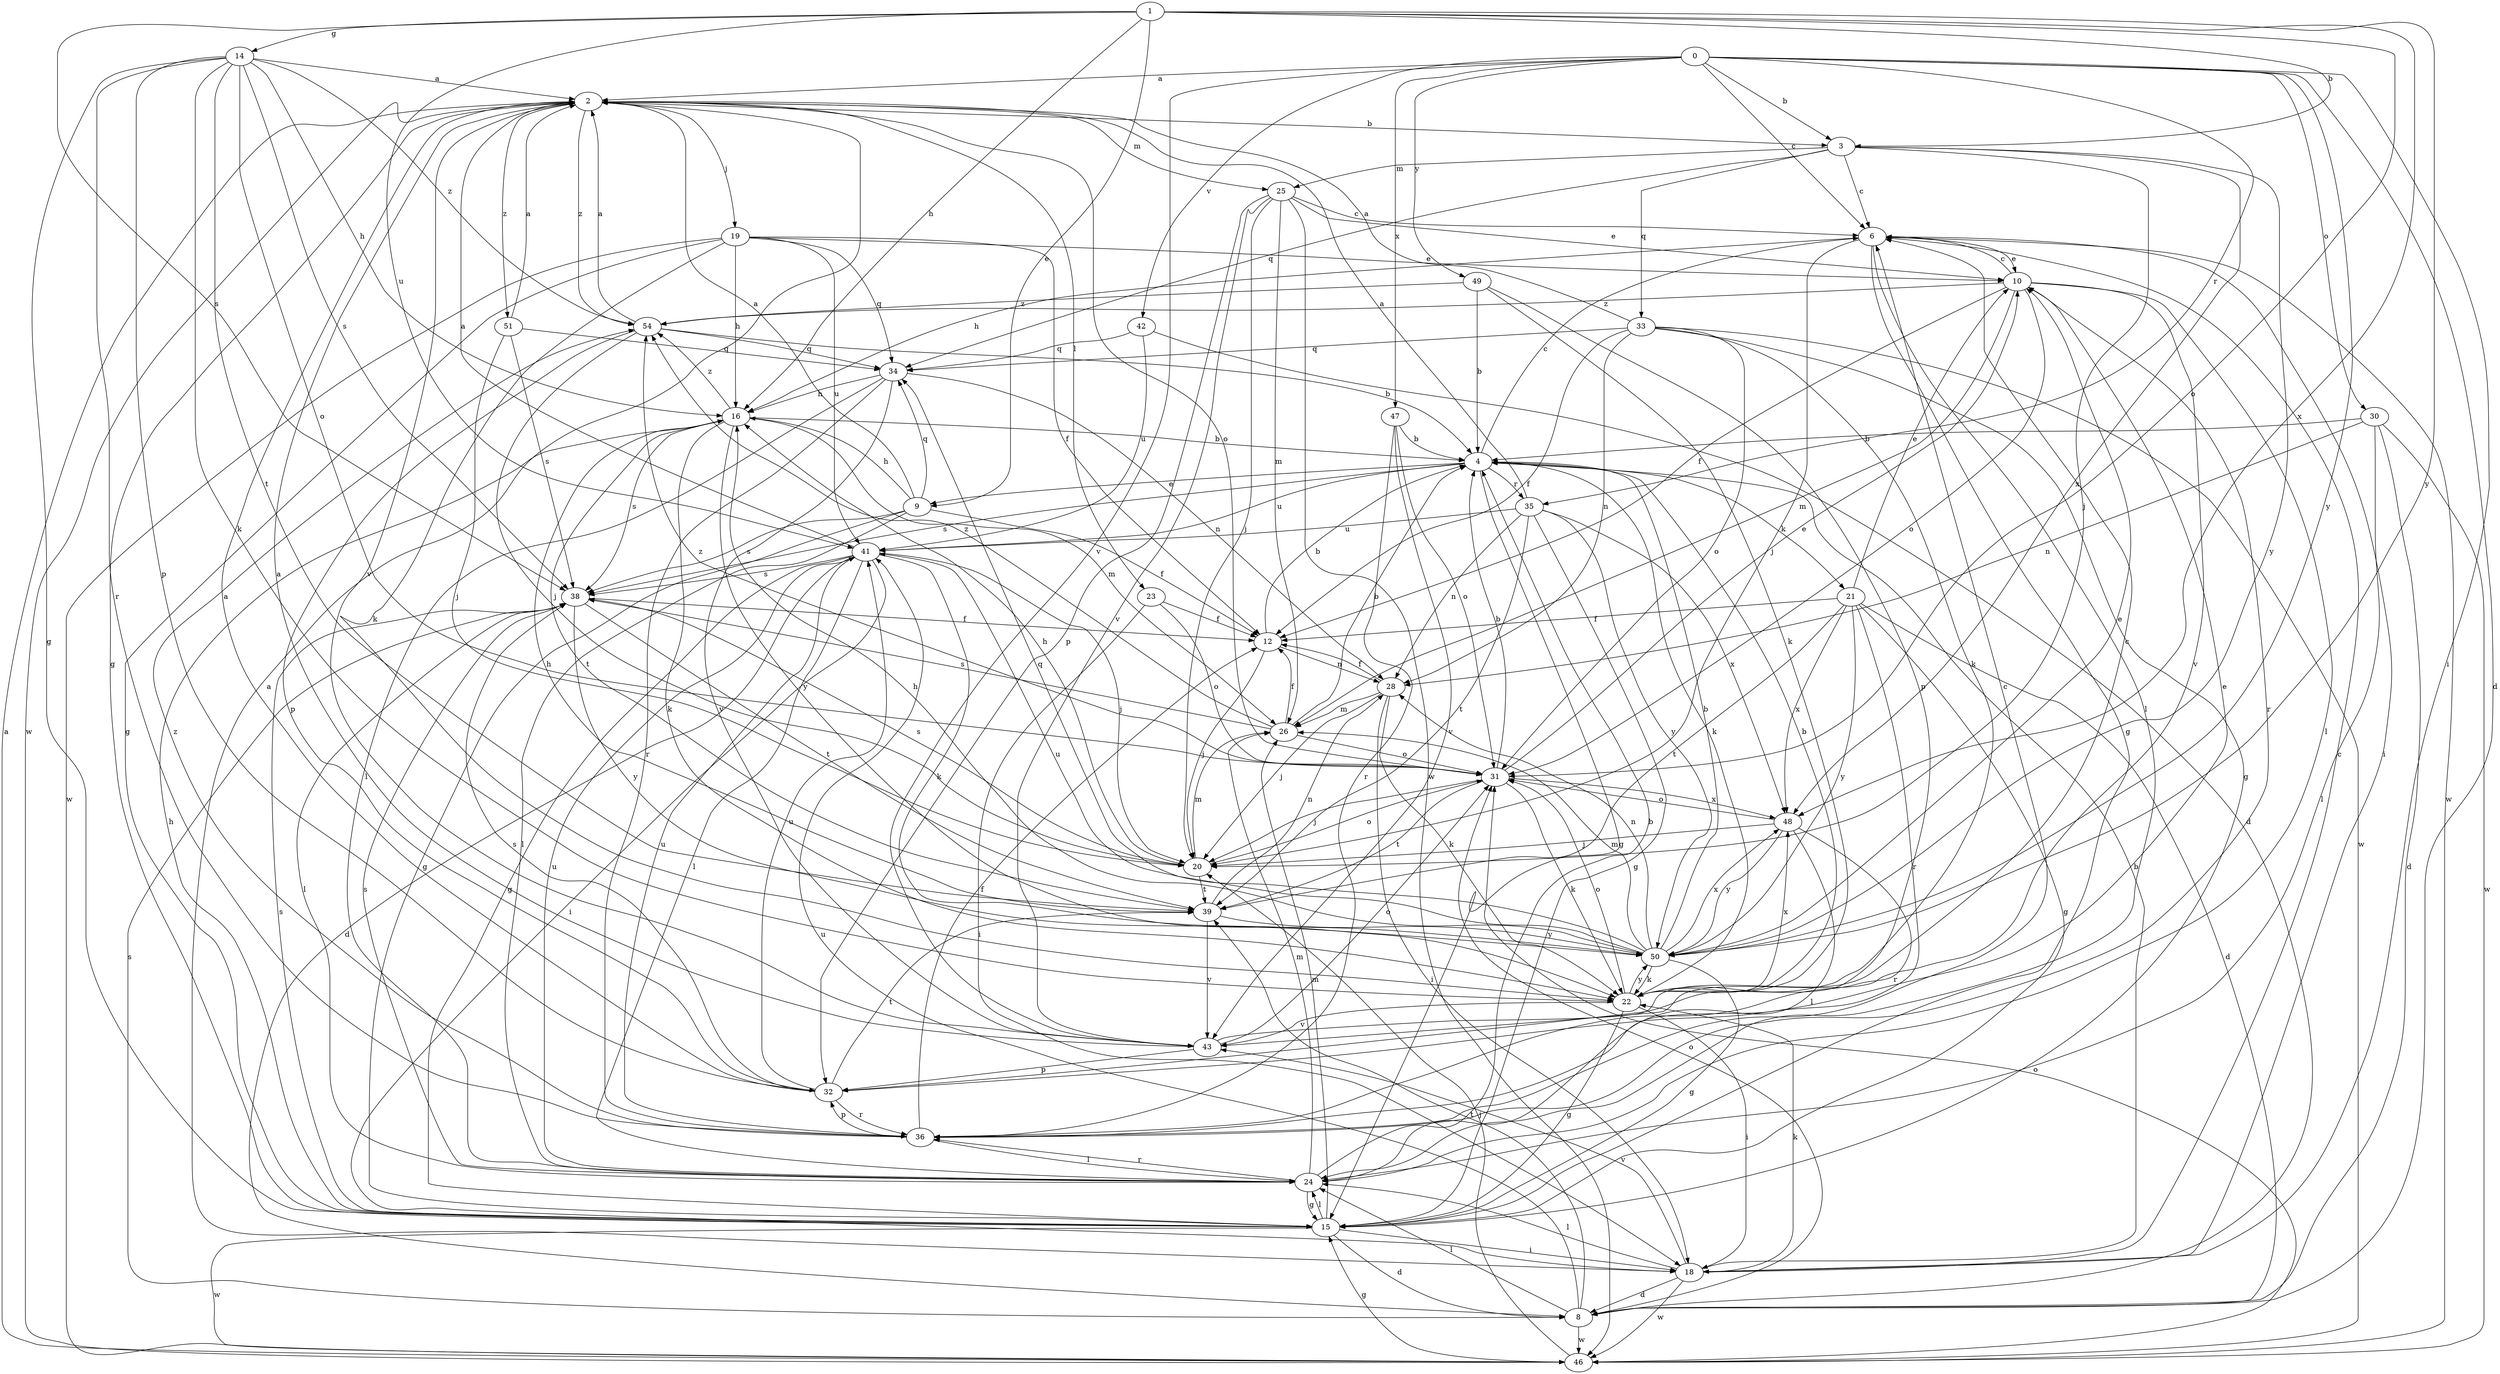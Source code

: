 strict digraph  {
0;
1;
2;
3;
4;
6;
8;
9;
10;
12;
14;
15;
16;
18;
19;
20;
21;
22;
23;
24;
25;
26;
28;
30;
31;
32;
33;
34;
35;
36;
38;
39;
41;
42;
43;
46;
47;
48;
49;
50;
51;
54;
0 -> 2  [label=a];
0 -> 3  [label=b];
0 -> 6  [label=c];
0 -> 8  [label=d];
0 -> 18  [label=i];
0 -> 30  [label=o];
0 -> 35  [label=r];
0 -> 42  [label=v];
0 -> 43  [label=v];
0 -> 47  [label=x];
0 -> 49  [label=y];
0 -> 50  [label=y];
1 -> 3  [label=b];
1 -> 9  [label=e];
1 -> 14  [label=g];
1 -> 16  [label=h];
1 -> 31  [label=o];
1 -> 38  [label=s];
1 -> 41  [label=u];
1 -> 48  [label=x];
1 -> 50  [label=y];
2 -> 3  [label=b];
2 -> 15  [label=g];
2 -> 19  [label=j];
2 -> 23  [label=l];
2 -> 25  [label=m];
2 -> 31  [label=o];
2 -> 43  [label=v];
2 -> 46  [label=w];
2 -> 51  [label=z];
2 -> 54  [label=z];
3 -> 6  [label=c];
3 -> 20  [label=j];
3 -> 25  [label=m];
3 -> 33  [label=q];
3 -> 34  [label=q];
3 -> 48  [label=x];
3 -> 50  [label=y];
4 -> 6  [label=c];
4 -> 9  [label=e];
4 -> 15  [label=g];
4 -> 21  [label=k];
4 -> 22  [label=k];
4 -> 35  [label=r];
4 -> 38  [label=s];
4 -> 41  [label=u];
6 -> 10  [label=e];
6 -> 15  [label=g];
6 -> 16  [label=h];
6 -> 18  [label=i];
6 -> 20  [label=j];
6 -> 24  [label=l];
6 -> 46  [label=w];
8 -> 24  [label=l];
8 -> 31  [label=o];
8 -> 38  [label=s];
8 -> 39  [label=t];
8 -> 41  [label=u];
8 -> 46  [label=w];
9 -> 2  [label=a];
9 -> 12  [label=f];
9 -> 15  [label=g];
9 -> 16  [label=h];
9 -> 24  [label=l];
9 -> 34  [label=q];
9 -> 38  [label=s];
10 -> 6  [label=c];
10 -> 12  [label=f];
10 -> 24  [label=l];
10 -> 26  [label=m];
10 -> 31  [label=o];
10 -> 36  [label=r];
10 -> 43  [label=v];
10 -> 54  [label=z];
12 -> 4  [label=b];
12 -> 20  [label=j];
12 -> 28  [label=n];
14 -> 2  [label=a];
14 -> 15  [label=g];
14 -> 16  [label=h];
14 -> 22  [label=k];
14 -> 31  [label=o];
14 -> 32  [label=p];
14 -> 36  [label=r];
14 -> 38  [label=s];
14 -> 39  [label=t];
14 -> 54  [label=z];
15 -> 8  [label=d];
15 -> 16  [label=h];
15 -> 18  [label=i];
15 -> 24  [label=l];
15 -> 26  [label=m];
15 -> 38  [label=s];
15 -> 46  [label=w];
16 -> 4  [label=b];
16 -> 22  [label=k];
16 -> 26  [label=m];
16 -> 38  [label=s];
16 -> 39  [label=t];
16 -> 50  [label=y];
16 -> 54  [label=z];
18 -> 2  [label=a];
18 -> 4  [label=b];
18 -> 6  [label=c];
18 -> 8  [label=d];
18 -> 22  [label=k];
18 -> 24  [label=l];
18 -> 43  [label=v];
18 -> 46  [label=w];
19 -> 10  [label=e];
19 -> 12  [label=f];
19 -> 15  [label=g];
19 -> 16  [label=h];
19 -> 22  [label=k];
19 -> 34  [label=q];
19 -> 41  [label=u];
19 -> 46  [label=w];
20 -> 16  [label=h];
20 -> 26  [label=m];
20 -> 31  [label=o];
20 -> 38  [label=s];
20 -> 39  [label=t];
21 -> 8  [label=d];
21 -> 10  [label=e];
21 -> 12  [label=f];
21 -> 15  [label=g];
21 -> 36  [label=r];
21 -> 39  [label=t];
21 -> 48  [label=x];
21 -> 50  [label=y];
22 -> 4  [label=b];
22 -> 15  [label=g];
22 -> 18  [label=i];
22 -> 31  [label=o];
22 -> 43  [label=v];
22 -> 48  [label=x];
22 -> 50  [label=y];
23 -> 12  [label=f];
23 -> 18  [label=i];
23 -> 31  [label=o];
24 -> 4  [label=b];
24 -> 15  [label=g];
24 -> 26  [label=m];
24 -> 36  [label=r];
24 -> 38  [label=s];
24 -> 41  [label=u];
25 -> 6  [label=c];
25 -> 10  [label=e];
25 -> 20  [label=j];
25 -> 26  [label=m];
25 -> 32  [label=p];
25 -> 43  [label=v];
25 -> 46  [label=w];
26 -> 4  [label=b];
26 -> 12  [label=f];
26 -> 31  [label=o];
26 -> 38  [label=s];
26 -> 54  [label=z];
28 -> 12  [label=f];
28 -> 18  [label=i];
28 -> 20  [label=j];
28 -> 22  [label=k];
28 -> 26  [label=m];
30 -> 4  [label=b];
30 -> 8  [label=d];
30 -> 24  [label=l];
30 -> 28  [label=n];
30 -> 46  [label=w];
31 -> 4  [label=b];
31 -> 10  [label=e];
31 -> 20  [label=j];
31 -> 22  [label=k];
31 -> 39  [label=t];
31 -> 48  [label=x];
31 -> 54  [label=z];
32 -> 2  [label=a];
32 -> 10  [label=e];
32 -> 36  [label=r];
32 -> 38  [label=s];
32 -> 39  [label=t];
32 -> 41  [label=u];
33 -> 2  [label=a];
33 -> 12  [label=f];
33 -> 15  [label=g];
33 -> 22  [label=k];
33 -> 28  [label=n];
33 -> 31  [label=o];
33 -> 34  [label=q];
33 -> 46  [label=w];
34 -> 16  [label=h];
34 -> 24  [label=l];
34 -> 28  [label=n];
34 -> 36  [label=r];
34 -> 43  [label=v];
35 -> 2  [label=a];
35 -> 15  [label=g];
35 -> 28  [label=n];
35 -> 39  [label=t];
35 -> 41  [label=u];
35 -> 48  [label=x];
35 -> 50  [label=y];
36 -> 6  [label=c];
36 -> 12  [label=f];
36 -> 24  [label=l];
36 -> 32  [label=p];
36 -> 41  [label=u];
36 -> 54  [label=z];
38 -> 12  [label=f];
38 -> 24  [label=l];
38 -> 39  [label=t];
38 -> 50  [label=y];
39 -> 16  [label=h];
39 -> 28  [label=n];
39 -> 43  [label=v];
39 -> 50  [label=y];
41 -> 2  [label=a];
41 -> 8  [label=d];
41 -> 15  [label=g];
41 -> 18  [label=i];
41 -> 20  [label=j];
41 -> 22  [label=k];
41 -> 24  [label=l];
41 -> 38  [label=s];
42 -> 8  [label=d];
42 -> 34  [label=q];
42 -> 41  [label=u];
43 -> 2  [label=a];
43 -> 6  [label=c];
43 -> 31  [label=o];
43 -> 32  [label=p];
46 -> 2  [label=a];
46 -> 15  [label=g];
46 -> 20  [label=j];
46 -> 31  [label=o];
47 -> 4  [label=b];
47 -> 31  [label=o];
47 -> 36  [label=r];
47 -> 43  [label=v];
48 -> 20  [label=j];
48 -> 24  [label=l];
48 -> 31  [label=o];
48 -> 36  [label=r];
48 -> 50  [label=y];
49 -> 4  [label=b];
49 -> 22  [label=k];
49 -> 32  [label=p];
49 -> 54  [label=z];
50 -> 4  [label=b];
50 -> 10  [label=e];
50 -> 15  [label=g];
50 -> 16  [label=h];
50 -> 22  [label=k];
50 -> 26  [label=m];
50 -> 28  [label=n];
50 -> 34  [label=q];
50 -> 41  [label=u];
50 -> 48  [label=x];
51 -> 2  [label=a];
51 -> 20  [label=j];
51 -> 34  [label=q];
51 -> 38  [label=s];
54 -> 2  [label=a];
54 -> 4  [label=b];
54 -> 20  [label=j];
54 -> 32  [label=p];
54 -> 34  [label=q];
}
